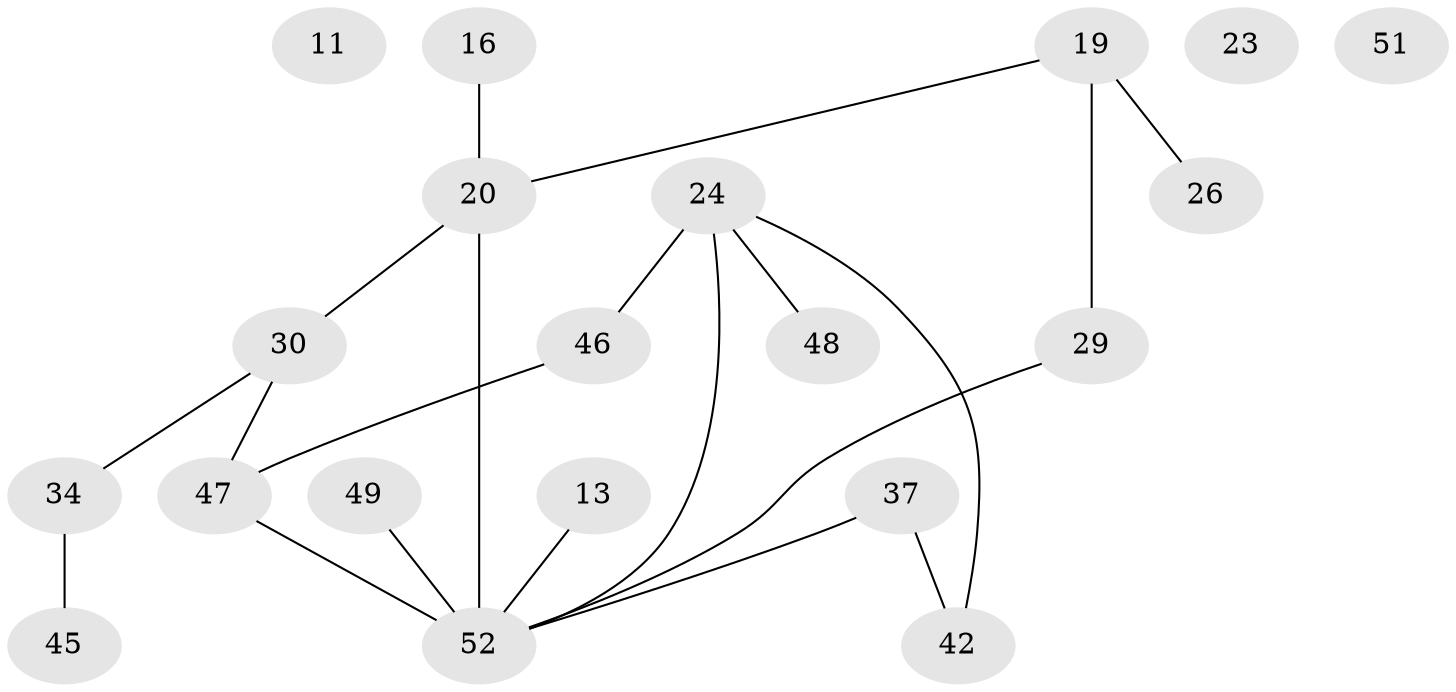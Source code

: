 // original degree distribution, {2: 0.23076923076923078, 5: 0.057692307692307696, 3: 0.3076923076923077, 1: 0.17307692307692307, 0: 0.057692307692307696, 4: 0.1346153846153846, 7: 0.038461538461538464}
// Generated by graph-tools (version 1.1) at 2025/44/03/04/25 21:44:13]
// undirected, 20 vertices, 20 edges
graph export_dot {
graph [start="1"]
  node [color=gray90,style=filled];
  11;
  13;
  16;
  19 [super="+18"];
  20;
  23;
  24 [super="+12"];
  26 [super="+3"];
  29;
  30 [super="+28"];
  34;
  37 [super="+25"];
  42;
  45;
  46;
  47 [super="+39"];
  48;
  49 [super="+9+17"];
  51;
  52 [super="+41+44+50+43"];
  13 -- 52;
  16 -- 20;
  19 -- 29 [weight=2];
  19 -- 20;
  19 -- 26;
  20 -- 30 [weight=2];
  20 -- 52 [weight=3];
  24 -- 46;
  24 -- 48;
  24 -- 42;
  24 -- 52 [weight=2];
  29 -- 52 [weight=2];
  30 -- 34;
  30 -- 47;
  34 -- 45;
  37 -- 42;
  37 -- 52 [weight=5];
  46 -- 47;
  47 -- 52 [weight=6];
  49 -- 52 [weight=3];
}
